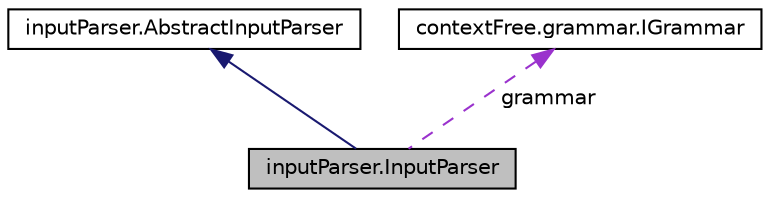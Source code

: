 digraph G
{
  edge [fontname="Helvetica",fontsize="10",labelfontname="Helvetica",labelfontsize="10"];
  node [fontname="Helvetica",fontsize="10",shape=record];
  Node1 [label="inputParser.InputParser",height=0.2,width=0.4,color="black", fillcolor="grey75", style="filled" fontcolor="black"];
  Node2 -> Node1 [dir="back",color="midnightblue",fontsize="10",style="solid"];
  Node2 [label="inputParser.AbstractInputParser",height=0.2,width=0.4,color="black", fillcolor="white", style="filled",URL="$classinput_parser_1_1_abstract_input_parser.html"];
  Node3 -> Node1 [dir="back",color="darkorchid3",fontsize="10",style="dashed",label=" grammar" ];
  Node3 [label="contextFree.grammar.IGrammar",height=0.2,width=0.4,color="black", fillcolor="white", style="filled",URL="$interfacecontext_free_1_1grammar_1_1_i_grammar.html",tooltip="Grammar Interface."];
}

